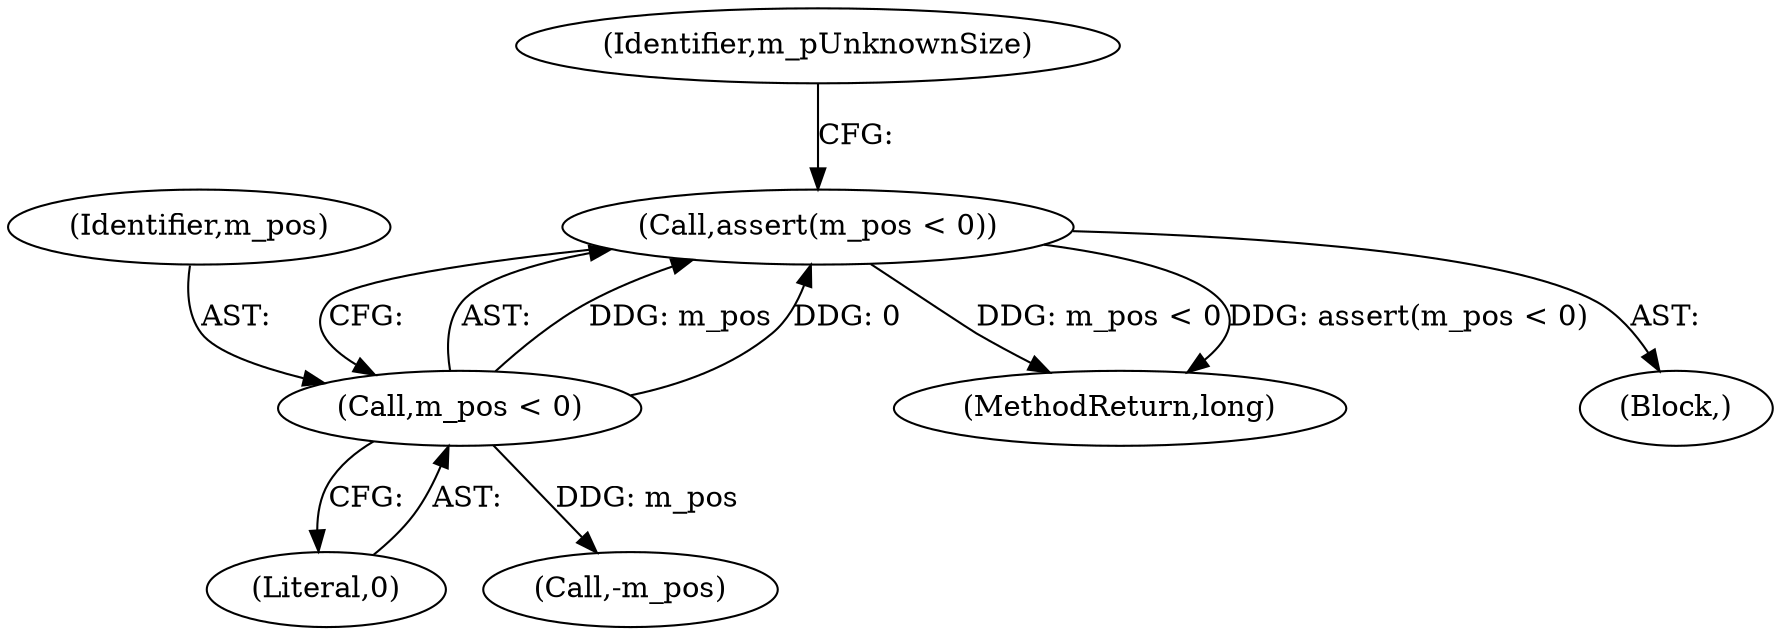 digraph "1_Android_cc274e2abe8b2a6698a5c47d8aa4bb45f1f9538d_7@API" {
"1000131" [label="(Call,assert(m_pos < 0))"];
"1000132" [label="(Call,m_pos < 0)"];
"1000130" [label="(Block,)"];
"1000131" [label="(Call,assert(m_pos < 0))"];
"1000136" [label="(Identifier,m_pUnknownSize)"];
"1000134" [label="(Literal,0)"];
"1000132" [label="(Call,m_pos < 0)"];
"1000462" [label="(MethodReturn,long)"];
"1000133" [label="(Identifier,m_pos)"];
"1000149" [label="(Call,-m_pos)"];
"1000131" -> "1000130"  [label="AST: "];
"1000131" -> "1000132"  [label="CFG: "];
"1000132" -> "1000131"  [label="AST: "];
"1000136" -> "1000131"  [label="CFG: "];
"1000131" -> "1000462"  [label="DDG: m_pos < 0"];
"1000131" -> "1000462"  [label="DDG: assert(m_pos < 0)"];
"1000132" -> "1000131"  [label="DDG: m_pos"];
"1000132" -> "1000131"  [label="DDG: 0"];
"1000132" -> "1000134"  [label="CFG: "];
"1000133" -> "1000132"  [label="AST: "];
"1000134" -> "1000132"  [label="AST: "];
"1000132" -> "1000149"  [label="DDG: m_pos"];
}
